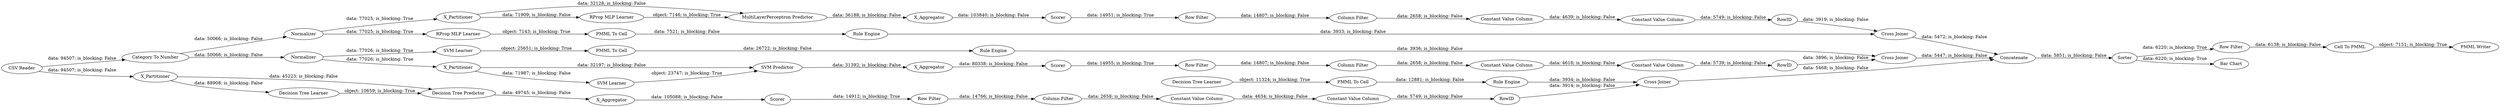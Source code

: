 digraph {
	"5405771114998325964_54" [label="Cell To PMML"]
	"-1321236634255358592_2" [label=X_Partitioner]
	"646813656653373811_40" [label=Scorer]
	"-4572688142489680671_292" [label="Constant Value Column"]
	"-4572688142489680671_290" [label="Constant Value Column"]
	"5405771114998325964_61" [label="PMML Writer"]
	"555146055662061487_9" [label="Row Filter"]
	"2658321417595780031_22" [label="PMML To Cell"]
	"3242731784326087483_9" [label="Row Filter"]
	"5797726015489023247_34" [label="Rule Engine"]
	"555146055662061487_294" [label="Column Filter"]
	"646813656653373811_38" [label="Cross Joiner"]
	"646813656653373811_39" [label=Normalizer]
	"3242731784326087483_292" [label="Constant Value Column"]
	"-4572688142489680671_293" [label=RowID]
	"-1321236634255358592_32" [label="SVM Predictor"]
	"-1321236634255358592_40" [label=Normalizer]
	"555146055662061487_290" [label="Constant Value Column"]
	"5405771114998325964_60" [label=Concatenate]
	"646813656653373811_7" [label=X_Aggregator]
	"5405771114998325964_62" [label="CSV Reader"]
	"-4572688142489680671_294" [label="Column Filter"]
	"2658321417595780031_34" [label="Rule Engine"]
	"-3551749081551640116_7" [label=X_Aggregator]
	"646813656653373811_32" [label="MultiLayerPerceptron Predictor"]
	"-4572688142489680671_9" [label="Row Filter"]
	"646813656653373811_2" [label=X_Partitioner]
	"5405771114998325964_52" [label=Sorter]
	"5797726015489023247_33" [label="Decision Tree Learner"]
	"5405771114998325964_59" [label="Bar Chart"]
	"-2159794295773971345_35" [label="Rule Engine"]
	"-3551749081551640116_2" [label=X_Partitioner]
	"5405771114998325964_58" [label="Category To Number"]
	"3242731784326087483_290" [label="Constant Value Column"]
	"3242731784326087483_293" [label=RowID]
	"-1321236634255358592_41" [label=Scorer]
	"-1321236634255358592_39" [label="Cross Joiner"]
	"-3551749081551640116_38" [label="Cross Joiner"]
	"2658321417595780031_35" [label="RProp MLP Learner"]
	"555146055662061487_292" [label="Constant Value Column"]
	"5405771114998325964_53" [label="Row Filter"]
	"-3551749081551640116_39" [label=Scorer]
	"-1321236634255358592_7" [label=X_Aggregator]
	"646813656653373811_31" [label="RProp MLP Learner"]
	"-3551749081551640116_31" [label="Decision Tree Learner"]
	"5797726015489023247_28" [label="PMML To Cell"]
	"-3551749081551640116_32" [label="Decision Tree Predictor"]
	"555146055662061487_293" [label=RowID]
	"3242731784326087483_294" [label="Column Filter"]
	"-2159794295773971345_33" [label="SVM Learner"]
	"-1321236634255358592_31" [label="SVM Learner"]
	"-2159794295773971345_34" [label="PMML To Cell"]
	"-2159794295773971345_33" -> "-2159794295773971345_34" [label="object: 25651; is_blocking: True"]
	"-3551749081551640116_7" -> "-3551749081551640116_39" [label="data: 105088; is_blocking: False"]
	"3242731784326087483_294" -> "3242731784326087483_290" [label="data: 2658; is_blocking: False"]
	"5405771114998325964_54" -> "5405771114998325964_61" [label="object: 7151; is_blocking: True"]
	"555146055662061487_293" -> "-1321236634255358592_39" [label="data: 3896; is_blocking: False"]
	"5797726015489023247_28" -> "5797726015489023247_34" [label="data: 12881; is_blocking: False"]
	"5405771114998325964_62" -> "5405771114998325964_58" [label="data: 94507; is_blocking: False"]
	"5405771114998325964_62" -> "-3551749081551640116_2" [label="data: 94507; is_blocking: False"]
	"3242731784326087483_292" -> "3242731784326087483_293" [label="data: 5749; is_blocking: False"]
	"-1321236634255358592_39" -> "5405771114998325964_60" [label="data: 5447; is_blocking: False"]
	"-1321236634255358592_31" -> "-1321236634255358592_32" [label="object: 23747; is_blocking: True"]
	"646813656653373811_2" -> "646813656653373811_31" [label="data: 71909; is_blocking: False"]
	"2658321417595780031_35" -> "2658321417595780031_22" [label="object: 7143; is_blocking: True"]
	"5405771114998325964_52" -> "5405771114998325964_59" [label="data: 6220; is_blocking: True"]
	"555146055662061487_294" -> "555146055662061487_290" [label="data: 2658; is_blocking: False"]
	"646813656653373811_7" -> "646813656653373811_40" [label="data: 103840; is_blocking: False"]
	"-4572688142489680671_294" -> "-4572688142489680671_290" [label="data: 2658; is_blocking: False"]
	"-3551749081551640116_31" -> "-3551749081551640116_32" [label="object: 10659; is_blocking: True"]
	"646813656653373811_38" -> "5405771114998325964_60" [label="data: 5472; is_blocking: False"]
	"-4572688142489680671_290" -> "-4572688142489680671_292" [label="data: 4639; is_blocking: False"]
	"555146055662061487_290" -> "555146055662061487_292" [label="data: 4616; is_blocking: False"]
	"2658321417595780031_34" -> "646813656653373811_38" [label="data: 3933; is_blocking: False"]
	"646813656653373811_40" -> "-4572688142489680671_9" [label="data: 14951; is_blocking: True"]
	"-4572688142489680671_293" -> "646813656653373811_38" [label="data: 3919; is_blocking: False"]
	"-1321236634255358592_41" -> "555146055662061487_9" [label="data: 14955; is_blocking: True"]
	"3242731784326087483_290" -> "3242731784326087483_292" [label="data: 4634; is_blocking: False"]
	"-3551749081551640116_38" -> "5405771114998325964_60" [label="data: 5468; is_blocking: False"]
	"5405771114998325964_58" -> "646813656653373811_39" [label="data: 50066; is_blocking: False"]
	"-3551749081551640116_39" -> "3242731784326087483_9" [label="data: 14912; is_blocking: True"]
	"646813656653373811_31" -> "646813656653373811_32" [label="object: 7146; is_blocking: True"]
	"646813656653373811_39" -> "646813656653373811_2" [label="data: 77025; is_blocking: True"]
	"3242731784326087483_293" -> "-3551749081551640116_38" [label="data: 3914; is_blocking: False"]
	"-1321236634255358592_2" -> "-1321236634255358592_31" [label="data: 71987; is_blocking: False"]
	"5797726015489023247_33" -> "5797726015489023247_28" [label="object: 11324; is_blocking: True"]
	"555146055662061487_9" -> "555146055662061487_294" [label="data: 14807; is_blocking: False"]
	"-4572688142489680671_292" -> "-4572688142489680671_293" [label="data: 5749; is_blocking: False"]
	"-4572688142489680671_9" -> "-4572688142489680671_294" [label="data: 14807; is_blocking: False"]
	"-1321236634255358592_40" -> "-1321236634255358592_2" [label="data: 77026; is_blocking: True"]
	"-3551749081551640116_32" -> "-3551749081551640116_7" [label="data: 49745; is_blocking: False"]
	"-1321236634255358592_2" -> "-1321236634255358592_32" [label="data: 32197; is_blocking: False"]
	"-1321236634255358592_7" -> "-1321236634255358592_41" [label="data: 80338; is_blocking: False"]
	"5405771114998325964_52" -> "5405771114998325964_53" [label="data: 6220; is_blocking: True"]
	"-1321236634255358592_40" -> "-2159794295773971345_33" [label="data: 77026; is_blocking: True"]
	"5405771114998325964_53" -> "5405771114998325964_54" [label="data: 6138; is_blocking: False"]
	"-2159794295773971345_35" -> "-1321236634255358592_39" [label="data: 3936; is_blocking: False"]
	"646813656653373811_39" -> "2658321417595780031_35" [label="data: 77025; is_blocking: True"]
	"3242731784326087483_9" -> "3242731784326087483_294" [label="data: 14766; is_blocking: False"]
	"5405771114998325964_60" -> "5405771114998325964_52" [label="data: 5851; is_blocking: False"]
	"-1321236634255358592_32" -> "-1321236634255358592_7" [label="data: 31392; is_blocking: False"]
	"2658321417595780031_22" -> "2658321417595780031_34" [label="data: 7521; is_blocking: False"]
	"646813656653373811_32" -> "646813656653373811_7" [label="data: 36188; is_blocking: False"]
	"5797726015489023247_34" -> "-3551749081551640116_38" [label="data: 3934; is_blocking: False"]
	"-3551749081551640116_2" -> "-3551749081551640116_32" [label="data: 45223; is_blocking: False"]
	"646813656653373811_2" -> "646813656653373811_32" [label="data: 32128; is_blocking: False"]
	"-3551749081551640116_2" -> "-3551749081551640116_31" [label="data: 88908; is_blocking: False"]
	"-2159794295773971345_34" -> "-2159794295773971345_35" [label="data: 26722; is_blocking: False"]
	"555146055662061487_292" -> "555146055662061487_293" [label="data: 5739; is_blocking: False"]
	"5405771114998325964_58" -> "-1321236634255358592_40" [label="data: 50066; is_blocking: False"]
	rankdir=LR
}
